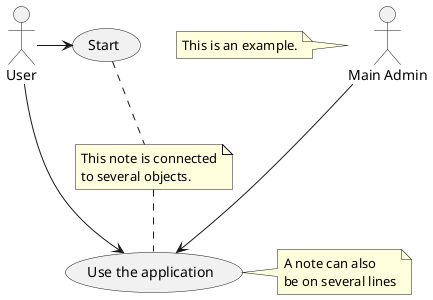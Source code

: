 @startuml
:Main Admin: as Admin
(Use the application) as Use

User -> (Start)
User --> (Use)

Admin ---> (Use)

note left of Admin : This is an example.

note right of (Use)
A note can also
be on several lines
end note

note "This note is connected\nto several objects." as N2
(Start) .. N2
N2 .. (Use)
@enduml